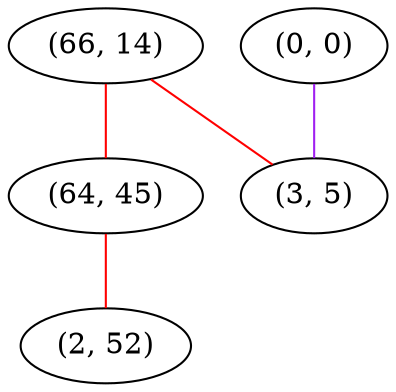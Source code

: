 graph "" {
"(66, 14)";
"(64, 45)";
"(2, 52)";
"(0, 0)";
"(3, 5)";
"(66, 14)" -- "(64, 45)"  [color=red, key=0, weight=1];
"(66, 14)" -- "(3, 5)"  [color=red, key=0, weight=1];
"(64, 45)" -- "(2, 52)"  [color=red, key=0, weight=1];
"(0, 0)" -- "(3, 5)"  [color=purple, key=0, weight=4];
}

